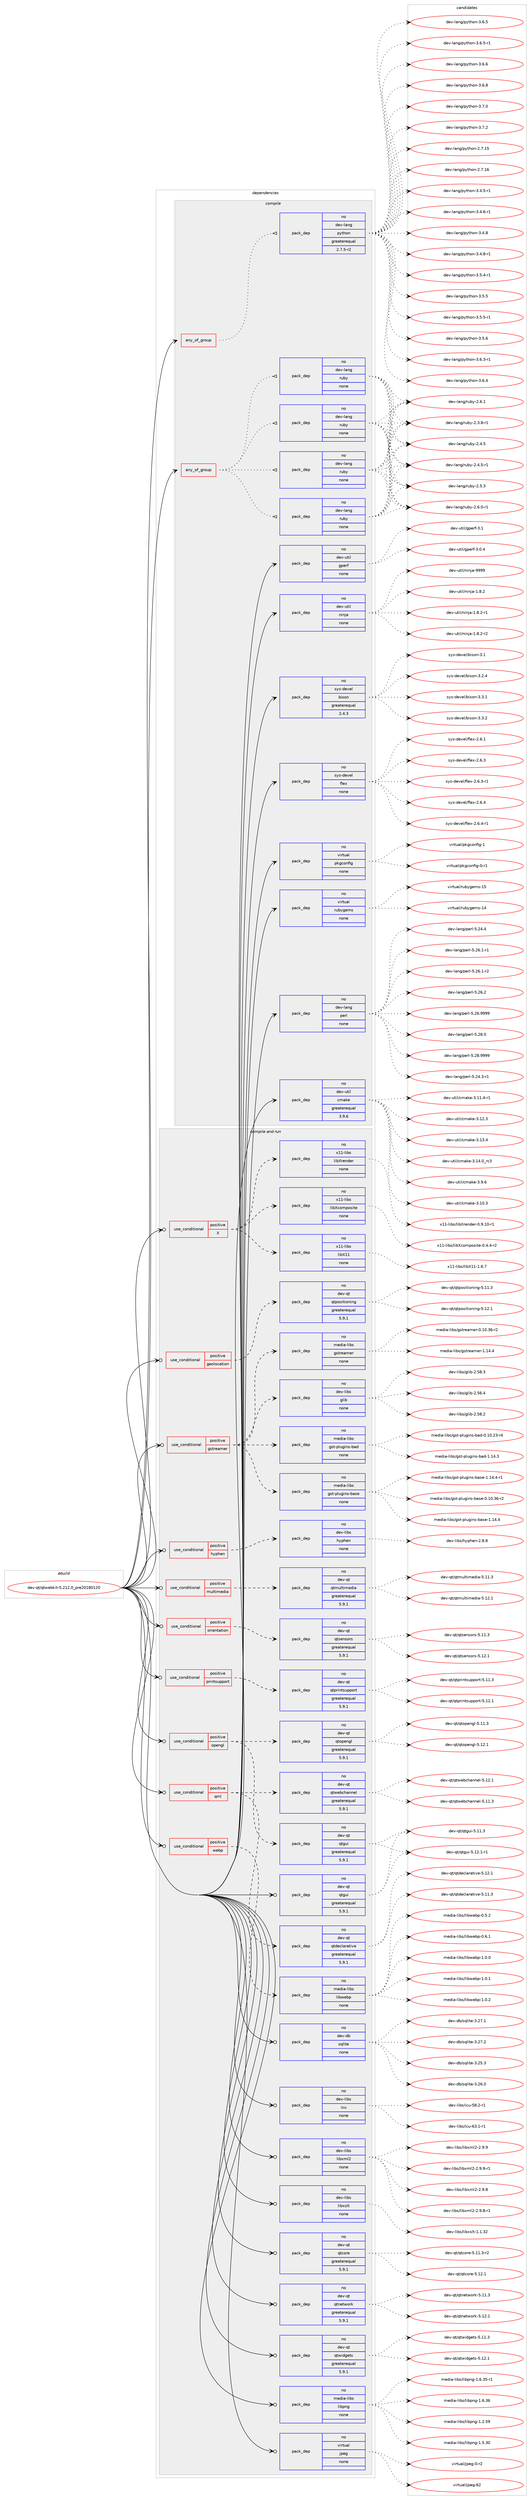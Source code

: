 digraph prolog {

# *************
# Graph options
# *************

newrank=true;
concentrate=true;
compound=true;
graph [rankdir=LR,fontname=Helvetica,fontsize=10,ranksep=1.5];#, ranksep=2.5, nodesep=0.2];
edge  [arrowhead=vee];
node  [fontname=Helvetica,fontsize=10];

# **********
# The ebuild
# **********

subgraph cluster_leftcol {
color=gray;
rank=same;
label=<<i>ebuild</i>>;
id [label="dev-qt/qtwebkit-5.212.0_pre20180120", color=red, width=4, href="../dev-qt/qtwebkit-5.212.0_pre20180120.svg"];
}

# ****************
# The dependencies
# ****************

subgraph cluster_midcol {
color=gray;
label=<<i>dependencies</i>>;
subgraph cluster_compile {
fillcolor="#eeeeee";
style=filled;
label=<<i>compile</i>>;
subgraph any22790 {
dependency1451052 [label=<<TABLE BORDER="0" CELLBORDER="1" CELLSPACING="0" CELLPADDING="4"><TR><TD CELLPADDING="10">any_of_group</TD></TR></TABLE>>, shape=none, color=red];subgraph pack1039943 {
dependency1451053 [label=<<TABLE BORDER="0" CELLBORDER="1" CELLSPACING="0" CELLPADDING="4" WIDTH="220"><TR><TD ROWSPAN="6" CELLPADDING="30">pack_dep</TD></TR><TR><TD WIDTH="110">no</TD></TR><TR><TD>dev-lang</TD></TR><TR><TD>python</TD></TR><TR><TD>greaterequal</TD></TR><TR><TD>2.7.5-r2</TD></TR></TABLE>>, shape=none, color=blue];
}
dependency1451052:e -> dependency1451053:w [weight=20,style="dotted",arrowhead="oinv"];
}
id:e -> dependency1451052:w [weight=20,style="solid",arrowhead="vee"];
subgraph any22791 {
dependency1451054 [label=<<TABLE BORDER="0" CELLBORDER="1" CELLSPACING="0" CELLPADDING="4"><TR><TD CELLPADDING="10">any_of_group</TD></TR></TABLE>>, shape=none, color=red];subgraph pack1039944 {
dependency1451055 [label=<<TABLE BORDER="0" CELLBORDER="1" CELLSPACING="0" CELLPADDING="4" WIDTH="220"><TR><TD ROWSPAN="6" CELLPADDING="30">pack_dep</TD></TR><TR><TD WIDTH="110">no</TD></TR><TR><TD>dev-lang</TD></TR><TR><TD>ruby</TD></TR><TR><TD>none</TD></TR><TR><TD></TD></TR></TABLE>>, shape=none, color=blue];
}
dependency1451054:e -> dependency1451055:w [weight=20,style="dotted",arrowhead="oinv"];
subgraph pack1039945 {
dependency1451056 [label=<<TABLE BORDER="0" CELLBORDER="1" CELLSPACING="0" CELLPADDING="4" WIDTH="220"><TR><TD ROWSPAN="6" CELLPADDING="30">pack_dep</TD></TR><TR><TD WIDTH="110">no</TD></TR><TR><TD>dev-lang</TD></TR><TR><TD>ruby</TD></TR><TR><TD>none</TD></TR><TR><TD></TD></TR></TABLE>>, shape=none, color=blue];
}
dependency1451054:e -> dependency1451056:w [weight=20,style="dotted",arrowhead="oinv"];
subgraph pack1039946 {
dependency1451057 [label=<<TABLE BORDER="0" CELLBORDER="1" CELLSPACING="0" CELLPADDING="4" WIDTH="220"><TR><TD ROWSPAN="6" CELLPADDING="30">pack_dep</TD></TR><TR><TD WIDTH="110">no</TD></TR><TR><TD>dev-lang</TD></TR><TR><TD>ruby</TD></TR><TR><TD>none</TD></TR><TR><TD></TD></TR></TABLE>>, shape=none, color=blue];
}
dependency1451054:e -> dependency1451057:w [weight=20,style="dotted",arrowhead="oinv"];
subgraph pack1039947 {
dependency1451058 [label=<<TABLE BORDER="0" CELLBORDER="1" CELLSPACING="0" CELLPADDING="4" WIDTH="220"><TR><TD ROWSPAN="6" CELLPADDING="30">pack_dep</TD></TR><TR><TD WIDTH="110">no</TD></TR><TR><TD>dev-lang</TD></TR><TR><TD>ruby</TD></TR><TR><TD>none</TD></TR><TR><TD></TD></TR></TABLE>>, shape=none, color=blue];
}
dependency1451054:e -> dependency1451058:w [weight=20,style="dotted",arrowhead="oinv"];
}
id:e -> dependency1451054:w [weight=20,style="solid",arrowhead="vee"];
subgraph pack1039948 {
dependency1451059 [label=<<TABLE BORDER="0" CELLBORDER="1" CELLSPACING="0" CELLPADDING="4" WIDTH="220"><TR><TD ROWSPAN="6" CELLPADDING="30">pack_dep</TD></TR><TR><TD WIDTH="110">no</TD></TR><TR><TD>dev-lang</TD></TR><TR><TD>perl</TD></TR><TR><TD>none</TD></TR><TR><TD></TD></TR></TABLE>>, shape=none, color=blue];
}
id:e -> dependency1451059:w [weight=20,style="solid",arrowhead="vee"];
subgraph pack1039949 {
dependency1451060 [label=<<TABLE BORDER="0" CELLBORDER="1" CELLSPACING="0" CELLPADDING="4" WIDTH="220"><TR><TD ROWSPAN="6" CELLPADDING="30">pack_dep</TD></TR><TR><TD WIDTH="110">no</TD></TR><TR><TD>dev-util</TD></TR><TR><TD>cmake</TD></TR><TR><TD>greaterequal</TD></TR><TR><TD>3.9.6</TD></TR></TABLE>>, shape=none, color=blue];
}
id:e -> dependency1451060:w [weight=20,style="solid",arrowhead="vee"];
subgraph pack1039950 {
dependency1451061 [label=<<TABLE BORDER="0" CELLBORDER="1" CELLSPACING="0" CELLPADDING="4" WIDTH="220"><TR><TD ROWSPAN="6" CELLPADDING="30">pack_dep</TD></TR><TR><TD WIDTH="110">no</TD></TR><TR><TD>dev-util</TD></TR><TR><TD>gperf</TD></TR><TR><TD>none</TD></TR><TR><TD></TD></TR></TABLE>>, shape=none, color=blue];
}
id:e -> dependency1451061:w [weight=20,style="solid",arrowhead="vee"];
subgraph pack1039951 {
dependency1451062 [label=<<TABLE BORDER="0" CELLBORDER="1" CELLSPACING="0" CELLPADDING="4" WIDTH="220"><TR><TD ROWSPAN="6" CELLPADDING="30">pack_dep</TD></TR><TR><TD WIDTH="110">no</TD></TR><TR><TD>dev-util</TD></TR><TR><TD>ninja</TD></TR><TR><TD>none</TD></TR><TR><TD></TD></TR></TABLE>>, shape=none, color=blue];
}
id:e -> dependency1451062:w [weight=20,style="solid",arrowhead="vee"];
subgraph pack1039952 {
dependency1451063 [label=<<TABLE BORDER="0" CELLBORDER="1" CELLSPACING="0" CELLPADDING="4" WIDTH="220"><TR><TD ROWSPAN="6" CELLPADDING="30">pack_dep</TD></TR><TR><TD WIDTH="110">no</TD></TR><TR><TD>sys-devel</TD></TR><TR><TD>bison</TD></TR><TR><TD>greaterequal</TD></TR><TR><TD>2.4.3</TD></TR></TABLE>>, shape=none, color=blue];
}
id:e -> dependency1451063:w [weight=20,style="solid",arrowhead="vee"];
subgraph pack1039953 {
dependency1451064 [label=<<TABLE BORDER="0" CELLBORDER="1" CELLSPACING="0" CELLPADDING="4" WIDTH="220"><TR><TD ROWSPAN="6" CELLPADDING="30">pack_dep</TD></TR><TR><TD WIDTH="110">no</TD></TR><TR><TD>sys-devel</TD></TR><TR><TD>flex</TD></TR><TR><TD>none</TD></TR><TR><TD></TD></TR></TABLE>>, shape=none, color=blue];
}
id:e -> dependency1451064:w [weight=20,style="solid",arrowhead="vee"];
subgraph pack1039954 {
dependency1451065 [label=<<TABLE BORDER="0" CELLBORDER="1" CELLSPACING="0" CELLPADDING="4" WIDTH="220"><TR><TD ROWSPAN="6" CELLPADDING="30">pack_dep</TD></TR><TR><TD WIDTH="110">no</TD></TR><TR><TD>virtual</TD></TR><TR><TD>pkgconfig</TD></TR><TR><TD>none</TD></TR><TR><TD></TD></TR></TABLE>>, shape=none, color=blue];
}
id:e -> dependency1451065:w [weight=20,style="solid",arrowhead="vee"];
subgraph pack1039955 {
dependency1451066 [label=<<TABLE BORDER="0" CELLBORDER="1" CELLSPACING="0" CELLPADDING="4" WIDTH="220"><TR><TD ROWSPAN="6" CELLPADDING="30">pack_dep</TD></TR><TR><TD WIDTH="110">no</TD></TR><TR><TD>virtual</TD></TR><TR><TD>rubygems</TD></TR><TR><TD>none</TD></TR><TR><TD></TD></TR></TABLE>>, shape=none, color=blue];
}
id:e -> dependency1451066:w [weight=20,style="solid",arrowhead="vee"];
}
subgraph cluster_compileandrun {
fillcolor="#eeeeee";
style=filled;
label=<<i>compile and run</i>>;
subgraph cond387731 {
dependency1451067 [label=<<TABLE BORDER="0" CELLBORDER="1" CELLSPACING="0" CELLPADDING="4"><TR><TD ROWSPAN="3" CELLPADDING="10">use_conditional</TD></TR><TR><TD>positive</TD></TR><TR><TD>X</TD></TR></TABLE>>, shape=none, color=red];
subgraph pack1039956 {
dependency1451068 [label=<<TABLE BORDER="0" CELLBORDER="1" CELLSPACING="0" CELLPADDING="4" WIDTH="220"><TR><TD ROWSPAN="6" CELLPADDING="30">pack_dep</TD></TR><TR><TD WIDTH="110">no</TD></TR><TR><TD>x11-libs</TD></TR><TR><TD>libX11</TD></TR><TR><TD>none</TD></TR><TR><TD></TD></TR></TABLE>>, shape=none, color=blue];
}
dependency1451067:e -> dependency1451068:w [weight=20,style="dashed",arrowhead="vee"];
subgraph pack1039957 {
dependency1451069 [label=<<TABLE BORDER="0" CELLBORDER="1" CELLSPACING="0" CELLPADDING="4" WIDTH="220"><TR><TD ROWSPAN="6" CELLPADDING="30">pack_dep</TD></TR><TR><TD WIDTH="110">no</TD></TR><TR><TD>x11-libs</TD></TR><TR><TD>libXcomposite</TD></TR><TR><TD>none</TD></TR><TR><TD></TD></TR></TABLE>>, shape=none, color=blue];
}
dependency1451067:e -> dependency1451069:w [weight=20,style="dashed",arrowhead="vee"];
subgraph pack1039958 {
dependency1451070 [label=<<TABLE BORDER="0" CELLBORDER="1" CELLSPACING="0" CELLPADDING="4" WIDTH="220"><TR><TD ROWSPAN="6" CELLPADDING="30">pack_dep</TD></TR><TR><TD WIDTH="110">no</TD></TR><TR><TD>x11-libs</TD></TR><TR><TD>libXrender</TD></TR><TR><TD>none</TD></TR><TR><TD></TD></TR></TABLE>>, shape=none, color=blue];
}
dependency1451067:e -> dependency1451070:w [weight=20,style="dashed",arrowhead="vee"];
}
id:e -> dependency1451067:w [weight=20,style="solid",arrowhead="odotvee"];
subgraph cond387732 {
dependency1451071 [label=<<TABLE BORDER="0" CELLBORDER="1" CELLSPACING="0" CELLPADDING="4"><TR><TD ROWSPAN="3" CELLPADDING="10">use_conditional</TD></TR><TR><TD>positive</TD></TR><TR><TD>geolocation</TD></TR></TABLE>>, shape=none, color=red];
subgraph pack1039959 {
dependency1451072 [label=<<TABLE BORDER="0" CELLBORDER="1" CELLSPACING="0" CELLPADDING="4" WIDTH="220"><TR><TD ROWSPAN="6" CELLPADDING="30">pack_dep</TD></TR><TR><TD WIDTH="110">no</TD></TR><TR><TD>dev-qt</TD></TR><TR><TD>qtpositioning</TD></TR><TR><TD>greaterequal</TD></TR><TR><TD>5.9.1</TD></TR></TABLE>>, shape=none, color=blue];
}
dependency1451071:e -> dependency1451072:w [weight=20,style="dashed",arrowhead="vee"];
}
id:e -> dependency1451071:w [weight=20,style="solid",arrowhead="odotvee"];
subgraph cond387733 {
dependency1451073 [label=<<TABLE BORDER="0" CELLBORDER="1" CELLSPACING="0" CELLPADDING="4"><TR><TD ROWSPAN="3" CELLPADDING="10">use_conditional</TD></TR><TR><TD>positive</TD></TR><TR><TD>gstreamer</TD></TR></TABLE>>, shape=none, color=red];
subgraph pack1039960 {
dependency1451074 [label=<<TABLE BORDER="0" CELLBORDER="1" CELLSPACING="0" CELLPADDING="4" WIDTH="220"><TR><TD ROWSPAN="6" CELLPADDING="30">pack_dep</TD></TR><TR><TD WIDTH="110">no</TD></TR><TR><TD>dev-libs</TD></TR><TR><TD>glib</TD></TR><TR><TD>none</TD></TR><TR><TD></TD></TR></TABLE>>, shape=none, color=blue];
}
dependency1451073:e -> dependency1451074:w [weight=20,style="dashed",arrowhead="vee"];
subgraph pack1039961 {
dependency1451075 [label=<<TABLE BORDER="0" CELLBORDER="1" CELLSPACING="0" CELLPADDING="4" WIDTH="220"><TR><TD ROWSPAN="6" CELLPADDING="30">pack_dep</TD></TR><TR><TD WIDTH="110">no</TD></TR><TR><TD>media-libs</TD></TR><TR><TD>gstreamer</TD></TR><TR><TD>none</TD></TR><TR><TD></TD></TR></TABLE>>, shape=none, color=blue];
}
dependency1451073:e -> dependency1451075:w [weight=20,style="dashed",arrowhead="vee"];
subgraph pack1039962 {
dependency1451076 [label=<<TABLE BORDER="0" CELLBORDER="1" CELLSPACING="0" CELLPADDING="4" WIDTH="220"><TR><TD ROWSPAN="6" CELLPADDING="30">pack_dep</TD></TR><TR><TD WIDTH="110">no</TD></TR><TR><TD>media-libs</TD></TR><TR><TD>gst-plugins-base</TD></TR><TR><TD>none</TD></TR><TR><TD></TD></TR></TABLE>>, shape=none, color=blue];
}
dependency1451073:e -> dependency1451076:w [weight=20,style="dashed",arrowhead="vee"];
subgraph pack1039963 {
dependency1451077 [label=<<TABLE BORDER="0" CELLBORDER="1" CELLSPACING="0" CELLPADDING="4" WIDTH="220"><TR><TD ROWSPAN="6" CELLPADDING="30">pack_dep</TD></TR><TR><TD WIDTH="110">no</TD></TR><TR><TD>media-libs</TD></TR><TR><TD>gst-plugins-bad</TD></TR><TR><TD>none</TD></TR><TR><TD></TD></TR></TABLE>>, shape=none, color=blue];
}
dependency1451073:e -> dependency1451077:w [weight=20,style="dashed",arrowhead="vee"];
}
id:e -> dependency1451073:w [weight=20,style="solid",arrowhead="odotvee"];
subgraph cond387734 {
dependency1451078 [label=<<TABLE BORDER="0" CELLBORDER="1" CELLSPACING="0" CELLPADDING="4"><TR><TD ROWSPAN="3" CELLPADDING="10">use_conditional</TD></TR><TR><TD>positive</TD></TR><TR><TD>hyphen</TD></TR></TABLE>>, shape=none, color=red];
subgraph pack1039964 {
dependency1451079 [label=<<TABLE BORDER="0" CELLBORDER="1" CELLSPACING="0" CELLPADDING="4" WIDTH="220"><TR><TD ROWSPAN="6" CELLPADDING="30">pack_dep</TD></TR><TR><TD WIDTH="110">no</TD></TR><TR><TD>dev-libs</TD></TR><TR><TD>hyphen</TD></TR><TR><TD>none</TD></TR><TR><TD></TD></TR></TABLE>>, shape=none, color=blue];
}
dependency1451078:e -> dependency1451079:w [weight=20,style="dashed",arrowhead="vee"];
}
id:e -> dependency1451078:w [weight=20,style="solid",arrowhead="odotvee"];
subgraph cond387735 {
dependency1451080 [label=<<TABLE BORDER="0" CELLBORDER="1" CELLSPACING="0" CELLPADDING="4"><TR><TD ROWSPAN="3" CELLPADDING="10">use_conditional</TD></TR><TR><TD>positive</TD></TR><TR><TD>multimedia</TD></TR></TABLE>>, shape=none, color=red];
subgraph pack1039965 {
dependency1451081 [label=<<TABLE BORDER="0" CELLBORDER="1" CELLSPACING="0" CELLPADDING="4" WIDTH="220"><TR><TD ROWSPAN="6" CELLPADDING="30">pack_dep</TD></TR><TR><TD WIDTH="110">no</TD></TR><TR><TD>dev-qt</TD></TR><TR><TD>qtmultimedia</TD></TR><TR><TD>greaterequal</TD></TR><TR><TD>5.9.1</TD></TR></TABLE>>, shape=none, color=blue];
}
dependency1451080:e -> dependency1451081:w [weight=20,style="dashed",arrowhead="vee"];
}
id:e -> dependency1451080:w [weight=20,style="solid",arrowhead="odotvee"];
subgraph cond387736 {
dependency1451082 [label=<<TABLE BORDER="0" CELLBORDER="1" CELLSPACING="0" CELLPADDING="4"><TR><TD ROWSPAN="3" CELLPADDING="10">use_conditional</TD></TR><TR><TD>positive</TD></TR><TR><TD>opengl</TD></TR></TABLE>>, shape=none, color=red];
subgraph pack1039966 {
dependency1451083 [label=<<TABLE BORDER="0" CELLBORDER="1" CELLSPACING="0" CELLPADDING="4" WIDTH="220"><TR><TD ROWSPAN="6" CELLPADDING="30">pack_dep</TD></TR><TR><TD WIDTH="110">no</TD></TR><TR><TD>dev-qt</TD></TR><TR><TD>qtgui</TD></TR><TR><TD>greaterequal</TD></TR><TR><TD>5.9.1</TD></TR></TABLE>>, shape=none, color=blue];
}
dependency1451082:e -> dependency1451083:w [weight=20,style="dashed",arrowhead="vee"];
subgraph pack1039967 {
dependency1451084 [label=<<TABLE BORDER="0" CELLBORDER="1" CELLSPACING="0" CELLPADDING="4" WIDTH="220"><TR><TD ROWSPAN="6" CELLPADDING="30">pack_dep</TD></TR><TR><TD WIDTH="110">no</TD></TR><TR><TD>dev-qt</TD></TR><TR><TD>qtopengl</TD></TR><TR><TD>greaterequal</TD></TR><TR><TD>5.9.1</TD></TR></TABLE>>, shape=none, color=blue];
}
dependency1451082:e -> dependency1451084:w [weight=20,style="dashed",arrowhead="vee"];
}
id:e -> dependency1451082:w [weight=20,style="solid",arrowhead="odotvee"];
subgraph cond387737 {
dependency1451085 [label=<<TABLE BORDER="0" CELLBORDER="1" CELLSPACING="0" CELLPADDING="4"><TR><TD ROWSPAN="3" CELLPADDING="10">use_conditional</TD></TR><TR><TD>positive</TD></TR><TR><TD>orientation</TD></TR></TABLE>>, shape=none, color=red];
subgraph pack1039968 {
dependency1451086 [label=<<TABLE BORDER="0" CELLBORDER="1" CELLSPACING="0" CELLPADDING="4" WIDTH="220"><TR><TD ROWSPAN="6" CELLPADDING="30">pack_dep</TD></TR><TR><TD WIDTH="110">no</TD></TR><TR><TD>dev-qt</TD></TR><TR><TD>qtsensors</TD></TR><TR><TD>greaterequal</TD></TR><TR><TD>5.9.1</TD></TR></TABLE>>, shape=none, color=blue];
}
dependency1451085:e -> dependency1451086:w [weight=20,style="dashed",arrowhead="vee"];
}
id:e -> dependency1451085:w [weight=20,style="solid",arrowhead="odotvee"];
subgraph cond387738 {
dependency1451087 [label=<<TABLE BORDER="0" CELLBORDER="1" CELLSPACING="0" CELLPADDING="4"><TR><TD ROWSPAN="3" CELLPADDING="10">use_conditional</TD></TR><TR><TD>positive</TD></TR><TR><TD>printsupport</TD></TR></TABLE>>, shape=none, color=red];
subgraph pack1039969 {
dependency1451088 [label=<<TABLE BORDER="0" CELLBORDER="1" CELLSPACING="0" CELLPADDING="4" WIDTH="220"><TR><TD ROWSPAN="6" CELLPADDING="30">pack_dep</TD></TR><TR><TD WIDTH="110">no</TD></TR><TR><TD>dev-qt</TD></TR><TR><TD>qtprintsupport</TD></TR><TR><TD>greaterequal</TD></TR><TR><TD>5.9.1</TD></TR></TABLE>>, shape=none, color=blue];
}
dependency1451087:e -> dependency1451088:w [weight=20,style="dashed",arrowhead="vee"];
}
id:e -> dependency1451087:w [weight=20,style="solid",arrowhead="odotvee"];
subgraph cond387739 {
dependency1451089 [label=<<TABLE BORDER="0" CELLBORDER="1" CELLSPACING="0" CELLPADDING="4"><TR><TD ROWSPAN="3" CELLPADDING="10">use_conditional</TD></TR><TR><TD>positive</TD></TR><TR><TD>qml</TD></TR></TABLE>>, shape=none, color=red];
subgraph pack1039970 {
dependency1451090 [label=<<TABLE BORDER="0" CELLBORDER="1" CELLSPACING="0" CELLPADDING="4" WIDTH="220"><TR><TD ROWSPAN="6" CELLPADDING="30">pack_dep</TD></TR><TR><TD WIDTH="110">no</TD></TR><TR><TD>dev-qt</TD></TR><TR><TD>qtdeclarative</TD></TR><TR><TD>greaterequal</TD></TR><TR><TD>5.9.1</TD></TR></TABLE>>, shape=none, color=blue];
}
dependency1451089:e -> dependency1451090:w [weight=20,style="dashed",arrowhead="vee"];
subgraph pack1039971 {
dependency1451091 [label=<<TABLE BORDER="0" CELLBORDER="1" CELLSPACING="0" CELLPADDING="4" WIDTH="220"><TR><TD ROWSPAN="6" CELLPADDING="30">pack_dep</TD></TR><TR><TD WIDTH="110">no</TD></TR><TR><TD>dev-qt</TD></TR><TR><TD>qtwebchannel</TD></TR><TR><TD>greaterequal</TD></TR><TR><TD>5.9.1</TD></TR></TABLE>>, shape=none, color=blue];
}
dependency1451089:e -> dependency1451091:w [weight=20,style="dashed",arrowhead="vee"];
}
id:e -> dependency1451089:w [weight=20,style="solid",arrowhead="odotvee"];
subgraph cond387740 {
dependency1451092 [label=<<TABLE BORDER="0" CELLBORDER="1" CELLSPACING="0" CELLPADDING="4"><TR><TD ROWSPAN="3" CELLPADDING="10">use_conditional</TD></TR><TR><TD>positive</TD></TR><TR><TD>webp</TD></TR></TABLE>>, shape=none, color=red];
subgraph pack1039972 {
dependency1451093 [label=<<TABLE BORDER="0" CELLBORDER="1" CELLSPACING="0" CELLPADDING="4" WIDTH="220"><TR><TD ROWSPAN="6" CELLPADDING="30">pack_dep</TD></TR><TR><TD WIDTH="110">no</TD></TR><TR><TD>media-libs</TD></TR><TR><TD>libwebp</TD></TR><TR><TD>none</TD></TR><TR><TD></TD></TR></TABLE>>, shape=none, color=blue];
}
dependency1451092:e -> dependency1451093:w [weight=20,style="dashed",arrowhead="vee"];
}
id:e -> dependency1451092:w [weight=20,style="solid",arrowhead="odotvee"];
subgraph pack1039973 {
dependency1451094 [label=<<TABLE BORDER="0" CELLBORDER="1" CELLSPACING="0" CELLPADDING="4" WIDTH="220"><TR><TD ROWSPAN="6" CELLPADDING="30">pack_dep</TD></TR><TR><TD WIDTH="110">no</TD></TR><TR><TD>dev-db</TD></TR><TR><TD>sqlite</TD></TR><TR><TD>none</TD></TR><TR><TD></TD></TR></TABLE>>, shape=none, color=blue];
}
id:e -> dependency1451094:w [weight=20,style="solid",arrowhead="odotvee"];
subgraph pack1039974 {
dependency1451095 [label=<<TABLE BORDER="0" CELLBORDER="1" CELLSPACING="0" CELLPADDING="4" WIDTH="220"><TR><TD ROWSPAN="6" CELLPADDING="30">pack_dep</TD></TR><TR><TD WIDTH="110">no</TD></TR><TR><TD>dev-libs</TD></TR><TR><TD>icu</TD></TR><TR><TD>none</TD></TR><TR><TD></TD></TR></TABLE>>, shape=none, color=blue];
}
id:e -> dependency1451095:w [weight=20,style="solid",arrowhead="odotvee"];
subgraph pack1039975 {
dependency1451096 [label=<<TABLE BORDER="0" CELLBORDER="1" CELLSPACING="0" CELLPADDING="4" WIDTH="220"><TR><TD ROWSPAN="6" CELLPADDING="30">pack_dep</TD></TR><TR><TD WIDTH="110">no</TD></TR><TR><TD>dev-libs</TD></TR><TR><TD>libxml2</TD></TR><TR><TD>none</TD></TR><TR><TD></TD></TR></TABLE>>, shape=none, color=blue];
}
id:e -> dependency1451096:w [weight=20,style="solid",arrowhead="odotvee"];
subgraph pack1039976 {
dependency1451097 [label=<<TABLE BORDER="0" CELLBORDER="1" CELLSPACING="0" CELLPADDING="4" WIDTH="220"><TR><TD ROWSPAN="6" CELLPADDING="30">pack_dep</TD></TR><TR><TD WIDTH="110">no</TD></TR><TR><TD>dev-libs</TD></TR><TR><TD>libxslt</TD></TR><TR><TD>none</TD></TR><TR><TD></TD></TR></TABLE>>, shape=none, color=blue];
}
id:e -> dependency1451097:w [weight=20,style="solid",arrowhead="odotvee"];
subgraph pack1039977 {
dependency1451098 [label=<<TABLE BORDER="0" CELLBORDER="1" CELLSPACING="0" CELLPADDING="4" WIDTH="220"><TR><TD ROWSPAN="6" CELLPADDING="30">pack_dep</TD></TR><TR><TD WIDTH="110">no</TD></TR><TR><TD>dev-qt</TD></TR><TR><TD>qtcore</TD></TR><TR><TD>greaterequal</TD></TR><TR><TD>5.9.1</TD></TR></TABLE>>, shape=none, color=blue];
}
id:e -> dependency1451098:w [weight=20,style="solid",arrowhead="odotvee"];
subgraph pack1039978 {
dependency1451099 [label=<<TABLE BORDER="0" CELLBORDER="1" CELLSPACING="0" CELLPADDING="4" WIDTH="220"><TR><TD ROWSPAN="6" CELLPADDING="30">pack_dep</TD></TR><TR><TD WIDTH="110">no</TD></TR><TR><TD>dev-qt</TD></TR><TR><TD>qtgui</TD></TR><TR><TD>greaterequal</TD></TR><TR><TD>5.9.1</TD></TR></TABLE>>, shape=none, color=blue];
}
id:e -> dependency1451099:w [weight=20,style="solid",arrowhead="odotvee"];
subgraph pack1039979 {
dependency1451100 [label=<<TABLE BORDER="0" CELLBORDER="1" CELLSPACING="0" CELLPADDING="4" WIDTH="220"><TR><TD ROWSPAN="6" CELLPADDING="30">pack_dep</TD></TR><TR><TD WIDTH="110">no</TD></TR><TR><TD>dev-qt</TD></TR><TR><TD>qtnetwork</TD></TR><TR><TD>greaterequal</TD></TR><TR><TD>5.9.1</TD></TR></TABLE>>, shape=none, color=blue];
}
id:e -> dependency1451100:w [weight=20,style="solid",arrowhead="odotvee"];
subgraph pack1039980 {
dependency1451101 [label=<<TABLE BORDER="0" CELLBORDER="1" CELLSPACING="0" CELLPADDING="4" WIDTH="220"><TR><TD ROWSPAN="6" CELLPADDING="30">pack_dep</TD></TR><TR><TD WIDTH="110">no</TD></TR><TR><TD>dev-qt</TD></TR><TR><TD>qtwidgets</TD></TR><TR><TD>greaterequal</TD></TR><TR><TD>5.9.1</TD></TR></TABLE>>, shape=none, color=blue];
}
id:e -> dependency1451101:w [weight=20,style="solid",arrowhead="odotvee"];
subgraph pack1039981 {
dependency1451102 [label=<<TABLE BORDER="0" CELLBORDER="1" CELLSPACING="0" CELLPADDING="4" WIDTH="220"><TR><TD ROWSPAN="6" CELLPADDING="30">pack_dep</TD></TR><TR><TD WIDTH="110">no</TD></TR><TR><TD>media-libs</TD></TR><TR><TD>libpng</TD></TR><TR><TD>none</TD></TR><TR><TD></TD></TR></TABLE>>, shape=none, color=blue];
}
id:e -> dependency1451102:w [weight=20,style="solid",arrowhead="odotvee"];
subgraph pack1039982 {
dependency1451103 [label=<<TABLE BORDER="0" CELLBORDER="1" CELLSPACING="0" CELLPADDING="4" WIDTH="220"><TR><TD ROWSPAN="6" CELLPADDING="30">pack_dep</TD></TR><TR><TD WIDTH="110">no</TD></TR><TR><TD>virtual</TD></TR><TR><TD>jpeg</TD></TR><TR><TD>none</TD></TR><TR><TD></TD></TR></TABLE>>, shape=none, color=blue];
}
id:e -> dependency1451103:w [weight=20,style="solid",arrowhead="odotvee"];
}
subgraph cluster_run {
fillcolor="#eeeeee";
style=filled;
label=<<i>run</i>>;
}
}

# **************
# The candidates
# **************

subgraph cluster_choices {
rank=same;
color=gray;
label=<<i>candidates</i>>;

subgraph choice1039943 {
color=black;
nodesep=1;
choice10010111845108971101034711212111610411111045504655464953 [label="dev-lang/python-2.7.15", color=red, width=4,href="../dev-lang/python-2.7.15.svg"];
choice10010111845108971101034711212111610411111045504655464954 [label="dev-lang/python-2.7.16", color=red, width=4,href="../dev-lang/python-2.7.16.svg"];
choice1001011184510897110103471121211161041111104551465246534511449 [label="dev-lang/python-3.4.5-r1", color=red, width=4,href="../dev-lang/python-3.4.5-r1.svg"];
choice1001011184510897110103471121211161041111104551465246544511449 [label="dev-lang/python-3.4.6-r1", color=red, width=4,href="../dev-lang/python-3.4.6-r1.svg"];
choice100101118451089711010347112121116104111110455146524656 [label="dev-lang/python-3.4.8", color=red, width=4,href="../dev-lang/python-3.4.8.svg"];
choice1001011184510897110103471121211161041111104551465246564511449 [label="dev-lang/python-3.4.8-r1", color=red, width=4,href="../dev-lang/python-3.4.8-r1.svg"];
choice1001011184510897110103471121211161041111104551465346524511449 [label="dev-lang/python-3.5.4-r1", color=red, width=4,href="../dev-lang/python-3.5.4-r1.svg"];
choice100101118451089711010347112121116104111110455146534653 [label="dev-lang/python-3.5.5", color=red, width=4,href="../dev-lang/python-3.5.5.svg"];
choice1001011184510897110103471121211161041111104551465346534511449 [label="dev-lang/python-3.5.5-r1", color=red, width=4,href="../dev-lang/python-3.5.5-r1.svg"];
choice100101118451089711010347112121116104111110455146534654 [label="dev-lang/python-3.5.6", color=red, width=4,href="../dev-lang/python-3.5.6.svg"];
choice1001011184510897110103471121211161041111104551465446514511449 [label="dev-lang/python-3.6.3-r1", color=red, width=4,href="../dev-lang/python-3.6.3-r1.svg"];
choice100101118451089711010347112121116104111110455146544652 [label="dev-lang/python-3.6.4", color=red, width=4,href="../dev-lang/python-3.6.4.svg"];
choice100101118451089711010347112121116104111110455146544653 [label="dev-lang/python-3.6.5", color=red, width=4,href="../dev-lang/python-3.6.5.svg"];
choice1001011184510897110103471121211161041111104551465446534511449 [label="dev-lang/python-3.6.5-r1", color=red, width=4,href="../dev-lang/python-3.6.5-r1.svg"];
choice100101118451089711010347112121116104111110455146544654 [label="dev-lang/python-3.6.6", color=red, width=4,href="../dev-lang/python-3.6.6.svg"];
choice100101118451089711010347112121116104111110455146544656 [label="dev-lang/python-3.6.8", color=red, width=4,href="../dev-lang/python-3.6.8.svg"];
choice100101118451089711010347112121116104111110455146554648 [label="dev-lang/python-3.7.0", color=red, width=4,href="../dev-lang/python-3.7.0.svg"];
choice100101118451089711010347112121116104111110455146554650 [label="dev-lang/python-3.7.2", color=red, width=4,href="../dev-lang/python-3.7.2.svg"];
dependency1451053:e -> choice10010111845108971101034711212111610411111045504655464953:w [style=dotted,weight="100"];
dependency1451053:e -> choice10010111845108971101034711212111610411111045504655464954:w [style=dotted,weight="100"];
dependency1451053:e -> choice1001011184510897110103471121211161041111104551465246534511449:w [style=dotted,weight="100"];
dependency1451053:e -> choice1001011184510897110103471121211161041111104551465246544511449:w [style=dotted,weight="100"];
dependency1451053:e -> choice100101118451089711010347112121116104111110455146524656:w [style=dotted,weight="100"];
dependency1451053:e -> choice1001011184510897110103471121211161041111104551465246564511449:w [style=dotted,weight="100"];
dependency1451053:e -> choice1001011184510897110103471121211161041111104551465346524511449:w [style=dotted,weight="100"];
dependency1451053:e -> choice100101118451089711010347112121116104111110455146534653:w [style=dotted,weight="100"];
dependency1451053:e -> choice1001011184510897110103471121211161041111104551465346534511449:w [style=dotted,weight="100"];
dependency1451053:e -> choice100101118451089711010347112121116104111110455146534654:w [style=dotted,weight="100"];
dependency1451053:e -> choice1001011184510897110103471121211161041111104551465446514511449:w [style=dotted,weight="100"];
dependency1451053:e -> choice100101118451089711010347112121116104111110455146544652:w [style=dotted,weight="100"];
dependency1451053:e -> choice100101118451089711010347112121116104111110455146544653:w [style=dotted,weight="100"];
dependency1451053:e -> choice1001011184510897110103471121211161041111104551465446534511449:w [style=dotted,weight="100"];
dependency1451053:e -> choice100101118451089711010347112121116104111110455146544654:w [style=dotted,weight="100"];
dependency1451053:e -> choice100101118451089711010347112121116104111110455146544656:w [style=dotted,weight="100"];
dependency1451053:e -> choice100101118451089711010347112121116104111110455146554648:w [style=dotted,weight="100"];
dependency1451053:e -> choice100101118451089711010347112121116104111110455146554650:w [style=dotted,weight="100"];
}
subgraph choice1039944 {
color=black;
nodesep=1;
choice100101118451089711010347114117981214550465146564511449 [label="dev-lang/ruby-2.3.8-r1", color=red, width=4,href="../dev-lang/ruby-2.3.8-r1.svg"];
choice10010111845108971101034711411798121455046524653 [label="dev-lang/ruby-2.4.5", color=red, width=4,href="../dev-lang/ruby-2.4.5.svg"];
choice100101118451089711010347114117981214550465246534511449 [label="dev-lang/ruby-2.4.5-r1", color=red, width=4,href="../dev-lang/ruby-2.4.5-r1.svg"];
choice10010111845108971101034711411798121455046534651 [label="dev-lang/ruby-2.5.3", color=red, width=4,href="../dev-lang/ruby-2.5.3.svg"];
choice100101118451089711010347114117981214550465446484511449 [label="dev-lang/ruby-2.6.0-r1", color=red, width=4,href="../dev-lang/ruby-2.6.0-r1.svg"];
choice10010111845108971101034711411798121455046544649 [label="dev-lang/ruby-2.6.1", color=red, width=4,href="../dev-lang/ruby-2.6.1.svg"];
dependency1451055:e -> choice100101118451089711010347114117981214550465146564511449:w [style=dotted,weight="100"];
dependency1451055:e -> choice10010111845108971101034711411798121455046524653:w [style=dotted,weight="100"];
dependency1451055:e -> choice100101118451089711010347114117981214550465246534511449:w [style=dotted,weight="100"];
dependency1451055:e -> choice10010111845108971101034711411798121455046534651:w [style=dotted,weight="100"];
dependency1451055:e -> choice100101118451089711010347114117981214550465446484511449:w [style=dotted,weight="100"];
dependency1451055:e -> choice10010111845108971101034711411798121455046544649:w [style=dotted,weight="100"];
}
subgraph choice1039945 {
color=black;
nodesep=1;
choice100101118451089711010347114117981214550465146564511449 [label="dev-lang/ruby-2.3.8-r1", color=red, width=4,href="../dev-lang/ruby-2.3.8-r1.svg"];
choice10010111845108971101034711411798121455046524653 [label="dev-lang/ruby-2.4.5", color=red, width=4,href="../dev-lang/ruby-2.4.5.svg"];
choice100101118451089711010347114117981214550465246534511449 [label="dev-lang/ruby-2.4.5-r1", color=red, width=4,href="../dev-lang/ruby-2.4.5-r1.svg"];
choice10010111845108971101034711411798121455046534651 [label="dev-lang/ruby-2.5.3", color=red, width=4,href="../dev-lang/ruby-2.5.3.svg"];
choice100101118451089711010347114117981214550465446484511449 [label="dev-lang/ruby-2.6.0-r1", color=red, width=4,href="../dev-lang/ruby-2.6.0-r1.svg"];
choice10010111845108971101034711411798121455046544649 [label="dev-lang/ruby-2.6.1", color=red, width=4,href="../dev-lang/ruby-2.6.1.svg"];
dependency1451056:e -> choice100101118451089711010347114117981214550465146564511449:w [style=dotted,weight="100"];
dependency1451056:e -> choice10010111845108971101034711411798121455046524653:w [style=dotted,weight="100"];
dependency1451056:e -> choice100101118451089711010347114117981214550465246534511449:w [style=dotted,weight="100"];
dependency1451056:e -> choice10010111845108971101034711411798121455046534651:w [style=dotted,weight="100"];
dependency1451056:e -> choice100101118451089711010347114117981214550465446484511449:w [style=dotted,weight="100"];
dependency1451056:e -> choice10010111845108971101034711411798121455046544649:w [style=dotted,weight="100"];
}
subgraph choice1039946 {
color=black;
nodesep=1;
choice100101118451089711010347114117981214550465146564511449 [label="dev-lang/ruby-2.3.8-r1", color=red, width=4,href="../dev-lang/ruby-2.3.8-r1.svg"];
choice10010111845108971101034711411798121455046524653 [label="dev-lang/ruby-2.4.5", color=red, width=4,href="../dev-lang/ruby-2.4.5.svg"];
choice100101118451089711010347114117981214550465246534511449 [label="dev-lang/ruby-2.4.5-r1", color=red, width=4,href="../dev-lang/ruby-2.4.5-r1.svg"];
choice10010111845108971101034711411798121455046534651 [label="dev-lang/ruby-2.5.3", color=red, width=4,href="../dev-lang/ruby-2.5.3.svg"];
choice100101118451089711010347114117981214550465446484511449 [label="dev-lang/ruby-2.6.0-r1", color=red, width=4,href="../dev-lang/ruby-2.6.0-r1.svg"];
choice10010111845108971101034711411798121455046544649 [label="dev-lang/ruby-2.6.1", color=red, width=4,href="../dev-lang/ruby-2.6.1.svg"];
dependency1451057:e -> choice100101118451089711010347114117981214550465146564511449:w [style=dotted,weight="100"];
dependency1451057:e -> choice10010111845108971101034711411798121455046524653:w [style=dotted,weight="100"];
dependency1451057:e -> choice100101118451089711010347114117981214550465246534511449:w [style=dotted,weight="100"];
dependency1451057:e -> choice10010111845108971101034711411798121455046534651:w [style=dotted,weight="100"];
dependency1451057:e -> choice100101118451089711010347114117981214550465446484511449:w [style=dotted,weight="100"];
dependency1451057:e -> choice10010111845108971101034711411798121455046544649:w [style=dotted,weight="100"];
}
subgraph choice1039947 {
color=black;
nodesep=1;
choice100101118451089711010347114117981214550465146564511449 [label="dev-lang/ruby-2.3.8-r1", color=red, width=4,href="../dev-lang/ruby-2.3.8-r1.svg"];
choice10010111845108971101034711411798121455046524653 [label="dev-lang/ruby-2.4.5", color=red, width=4,href="../dev-lang/ruby-2.4.5.svg"];
choice100101118451089711010347114117981214550465246534511449 [label="dev-lang/ruby-2.4.5-r1", color=red, width=4,href="../dev-lang/ruby-2.4.5-r1.svg"];
choice10010111845108971101034711411798121455046534651 [label="dev-lang/ruby-2.5.3", color=red, width=4,href="../dev-lang/ruby-2.5.3.svg"];
choice100101118451089711010347114117981214550465446484511449 [label="dev-lang/ruby-2.6.0-r1", color=red, width=4,href="../dev-lang/ruby-2.6.0-r1.svg"];
choice10010111845108971101034711411798121455046544649 [label="dev-lang/ruby-2.6.1", color=red, width=4,href="../dev-lang/ruby-2.6.1.svg"];
dependency1451058:e -> choice100101118451089711010347114117981214550465146564511449:w [style=dotted,weight="100"];
dependency1451058:e -> choice10010111845108971101034711411798121455046524653:w [style=dotted,weight="100"];
dependency1451058:e -> choice100101118451089711010347114117981214550465246534511449:w [style=dotted,weight="100"];
dependency1451058:e -> choice10010111845108971101034711411798121455046534651:w [style=dotted,weight="100"];
dependency1451058:e -> choice100101118451089711010347114117981214550465446484511449:w [style=dotted,weight="100"];
dependency1451058:e -> choice10010111845108971101034711411798121455046544649:w [style=dotted,weight="100"];
}
subgraph choice1039948 {
color=black;
nodesep=1;
choice100101118451089711010347112101114108455346505246514511449 [label="dev-lang/perl-5.24.3-r1", color=red, width=4,href="../dev-lang/perl-5.24.3-r1.svg"];
choice10010111845108971101034711210111410845534650524652 [label="dev-lang/perl-5.24.4", color=red, width=4,href="../dev-lang/perl-5.24.4.svg"];
choice100101118451089711010347112101114108455346505446494511449 [label="dev-lang/perl-5.26.1-r1", color=red, width=4,href="../dev-lang/perl-5.26.1-r1.svg"];
choice100101118451089711010347112101114108455346505446494511450 [label="dev-lang/perl-5.26.1-r2", color=red, width=4,href="../dev-lang/perl-5.26.1-r2.svg"];
choice10010111845108971101034711210111410845534650544650 [label="dev-lang/perl-5.26.2", color=red, width=4,href="../dev-lang/perl-5.26.2.svg"];
choice10010111845108971101034711210111410845534650544657575757 [label="dev-lang/perl-5.26.9999", color=red, width=4,href="../dev-lang/perl-5.26.9999.svg"];
choice10010111845108971101034711210111410845534650564648 [label="dev-lang/perl-5.28.0", color=red, width=4,href="../dev-lang/perl-5.28.0.svg"];
choice10010111845108971101034711210111410845534650564657575757 [label="dev-lang/perl-5.28.9999", color=red, width=4,href="../dev-lang/perl-5.28.9999.svg"];
dependency1451059:e -> choice100101118451089711010347112101114108455346505246514511449:w [style=dotted,weight="100"];
dependency1451059:e -> choice10010111845108971101034711210111410845534650524652:w [style=dotted,weight="100"];
dependency1451059:e -> choice100101118451089711010347112101114108455346505446494511449:w [style=dotted,weight="100"];
dependency1451059:e -> choice100101118451089711010347112101114108455346505446494511450:w [style=dotted,weight="100"];
dependency1451059:e -> choice10010111845108971101034711210111410845534650544650:w [style=dotted,weight="100"];
dependency1451059:e -> choice10010111845108971101034711210111410845534650544657575757:w [style=dotted,weight="100"];
dependency1451059:e -> choice10010111845108971101034711210111410845534650564648:w [style=dotted,weight="100"];
dependency1451059:e -> choice10010111845108971101034711210111410845534650564657575757:w [style=dotted,weight="100"];
}
subgraph choice1039949 {
color=black;
nodesep=1;
choice1001011184511711610510847991099710710145514649484651 [label="dev-util/cmake-3.10.3", color=red, width=4,href="../dev-util/cmake-3.10.3.svg"];
choice10010111845117116105108479910997107101455146494946524511449 [label="dev-util/cmake-3.11.4-r1", color=red, width=4,href="../dev-util/cmake-3.11.4-r1.svg"];
choice1001011184511711610510847991099710710145514649504651 [label="dev-util/cmake-3.12.3", color=red, width=4,href="../dev-util/cmake-3.12.3.svg"];
choice1001011184511711610510847991099710710145514649514652 [label="dev-util/cmake-3.13.4", color=red, width=4,href="../dev-util/cmake-3.13.4.svg"];
choice1001011184511711610510847991099710710145514649524648951149951 [label="dev-util/cmake-3.14.0_rc3", color=red, width=4,href="../dev-util/cmake-3.14.0_rc3.svg"];
choice10010111845117116105108479910997107101455146574654 [label="dev-util/cmake-3.9.6", color=red, width=4,href="../dev-util/cmake-3.9.6.svg"];
dependency1451060:e -> choice1001011184511711610510847991099710710145514649484651:w [style=dotted,weight="100"];
dependency1451060:e -> choice10010111845117116105108479910997107101455146494946524511449:w [style=dotted,weight="100"];
dependency1451060:e -> choice1001011184511711610510847991099710710145514649504651:w [style=dotted,weight="100"];
dependency1451060:e -> choice1001011184511711610510847991099710710145514649514652:w [style=dotted,weight="100"];
dependency1451060:e -> choice1001011184511711610510847991099710710145514649524648951149951:w [style=dotted,weight="100"];
dependency1451060:e -> choice10010111845117116105108479910997107101455146574654:w [style=dotted,weight="100"];
}
subgraph choice1039950 {
color=black;
nodesep=1;
choice1001011184511711610510847103112101114102455146484652 [label="dev-util/gperf-3.0.4", color=red, width=4,href="../dev-util/gperf-3.0.4.svg"];
choice100101118451171161051084710311210111410245514649 [label="dev-util/gperf-3.1", color=red, width=4,href="../dev-util/gperf-3.1.svg"];
dependency1451061:e -> choice1001011184511711610510847103112101114102455146484652:w [style=dotted,weight="100"];
dependency1451061:e -> choice100101118451171161051084710311210111410245514649:w [style=dotted,weight="100"];
}
subgraph choice1039951 {
color=black;
nodesep=1;
choice100101118451171161051084711010511010697454946564650 [label="dev-util/ninja-1.8.2", color=red, width=4,href="../dev-util/ninja-1.8.2.svg"];
choice1001011184511711610510847110105110106974549465646504511449 [label="dev-util/ninja-1.8.2-r1", color=red, width=4,href="../dev-util/ninja-1.8.2-r1.svg"];
choice1001011184511711610510847110105110106974549465646504511450 [label="dev-util/ninja-1.8.2-r2", color=red, width=4,href="../dev-util/ninja-1.8.2-r2.svg"];
choice1001011184511711610510847110105110106974557575757 [label="dev-util/ninja-9999", color=red, width=4,href="../dev-util/ninja-9999.svg"];
dependency1451062:e -> choice100101118451171161051084711010511010697454946564650:w [style=dotted,weight="100"];
dependency1451062:e -> choice1001011184511711610510847110105110106974549465646504511449:w [style=dotted,weight="100"];
dependency1451062:e -> choice1001011184511711610510847110105110106974549465646504511450:w [style=dotted,weight="100"];
dependency1451062:e -> choice1001011184511711610510847110105110106974557575757:w [style=dotted,weight="100"];
}
subgraph choice1039952 {
color=black;
nodesep=1;
choice11512111545100101118101108479810511511111045514649 [label="sys-devel/bison-3.1", color=red, width=4,href="../sys-devel/bison-3.1.svg"];
choice115121115451001011181011084798105115111110455146504652 [label="sys-devel/bison-3.2.4", color=red, width=4,href="../sys-devel/bison-3.2.4.svg"];
choice115121115451001011181011084798105115111110455146514649 [label="sys-devel/bison-3.3.1", color=red, width=4,href="../sys-devel/bison-3.3.1.svg"];
choice115121115451001011181011084798105115111110455146514650 [label="sys-devel/bison-3.3.2", color=red, width=4,href="../sys-devel/bison-3.3.2.svg"];
dependency1451063:e -> choice11512111545100101118101108479810511511111045514649:w [style=dotted,weight="100"];
dependency1451063:e -> choice115121115451001011181011084798105115111110455146504652:w [style=dotted,weight="100"];
dependency1451063:e -> choice115121115451001011181011084798105115111110455146514649:w [style=dotted,weight="100"];
dependency1451063:e -> choice115121115451001011181011084798105115111110455146514650:w [style=dotted,weight="100"];
}
subgraph choice1039953 {
color=black;
nodesep=1;
choice1151211154510010111810110847102108101120455046544649 [label="sys-devel/flex-2.6.1", color=red, width=4,href="../sys-devel/flex-2.6.1.svg"];
choice1151211154510010111810110847102108101120455046544651 [label="sys-devel/flex-2.6.3", color=red, width=4,href="../sys-devel/flex-2.6.3.svg"];
choice11512111545100101118101108471021081011204550465446514511449 [label="sys-devel/flex-2.6.3-r1", color=red, width=4,href="../sys-devel/flex-2.6.3-r1.svg"];
choice1151211154510010111810110847102108101120455046544652 [label="sys-devel/flex-2.6.4", color=red, width=4,href="../sys-devel/flex-2.6.4.svg"];
choice11512111545100101118101108471021081011204550465446524511449 [label="sys-devel/flex-2.6.4-r1", color=red, width=4,href="../sys-devel/flex-2.6.4-r1.svg"];
dependency1451064:e -> choice1151211154510010111810110847102108101120455046544649:w [style=dotted,weight="100"];
dependency1451064:e -> choice1151211154510010111810110847102108101120455046544651:w [style=dotted,weight="100"];
dependency1451064:e -> choice11512111545100101118101108471021081011204550465446514511449:w [style=dotted,weight="100"];
dependency1451064:e -> choice1151211154510010111810110847102108101120455046544652:w [style=dotted,weight="100"];
dependency1451064:e -> choice11512111545100101118101108471021081011204550465446524511449:w [style=dotted,weight="100"];
}
subgraph choice1039954 {
color=black;
nodesep=1;
choice11810511411611797108471121071039911111010210510345484511449 [label="virtual/pkgconfig-0-r1", color=red, width=4,href="../virtual/pkgconfig-0-r1.svg"];
choice1181051141161179710847112107103991111101021051034549 [label="virtual/pkgconfig-1", color=red, width=4,href="../virtual/pkgconfig-1.svg"];
dependency1451065:e -> choice11810511411611797108471121071039911111010210510345484511449:w [style=dotted,weight="100"];
dependency1451065:e -> choice1181051141161179710847112107103991111101021051034549:w [style=dotted,weight="100"];
}
subgraph choice1039955 {
color=black;
nodesep=1;
choice118105114116117971084711411798121103101109115454952 [label="virtual/rubygems-14", color=red, width=4,href="../virtual/rubygems-14.svg"];
choice118105114116117971084711411798121103101109115454953 [label="virtual/rubygems-15", color=red, width=4,href="../virtual/rubygems-15.svg"];
dependency1451066:e -> choice118105114116117971084711411798121103101109115454952:w [style=dotted,weight="100"];
dependency1451066:e -> choice118105114116117971084711411798121103101109115454953:w [style=dotted,weight="100"];
}
subgraph choice1039956 {
color=black;
nodesep=1;
choice120494945108105981154710810598884949454946544655 [label="x11-libs/libX11-1.6.7", color=red, width=4,href="../x11-libs/libX11-1.6.7.svg"];
dependency1451068:e -> choice120494945108105981154710810598884949454946544655:w [style=dotted,weight="100"];
}
subgraph choice1039957 {
color=black;
nodesep=1;
choice12049494510810598115471081059888991111091121111151051161014548465246524511450 [label="x11-libs/libXcomposite-0.4.4-r2", color=red, width=4,href="../x11-libs/libXcomposite-0.4.4-r2.svg"];
dependency1451069:e -> choice12049494510810598115471081059888991111091121111151051161014548465246524511450:w [style=dotted,weight="100"];
}
subgraph choice1039958 {
color=black;
nodesep=1;
choice12049494510810598115471081059888114101110100101114454846574649484511449 [label="x11-libs/libXrender-0.9.10-r1", color=red, width=4,href="../x11-libs/libXrender-0.9.10-r1.svg"];
dependency1451070:e -> choice12049494510810598115471081059888114101110100101114454846574649484511449:w [style=dotted,weight="100"];
}
subgraph choice1039959 {
color=black;
nodesep=1;
choice100101118451131164711311611211111510511610511111010511010345534649494651 [label="dev-qt/qtpositioning-5.11.3", color=red, width=4,href="../dev-qt/qtpositioning-5.11.3.svg"];
choice100101118451131164711311611211111510511610511111010511010345534649504649 [label="dev-qt/qtpositioning-5.12.1", color=red, width=4,href="../dev-qt/qtpositioning-5.12.1.svg"];
dependency1451072:e -> choice100101118451131164711311611211111510511610511111010511010345534649494651:w [style=dotted,weight="100"];
dependency1451072:e -> choice100101118451131164711311611211111510511610511111010511010345534649504649:w [style=dotted,weight="100"];
}
subgraph choice1039960 {
color=black;
nodesep=1;
choice1001011184510810598115471031081059845504653544652 [label="dev-libs/glib-2.56.4", color=red, width=4,href="../dev-libs/glib-2.56.4.svg"];
choice1001011184510810598115471031081059845504653564650 [label="dev-libs/glib-2.58.2", color=red, width=4,href="../dev-libs/glib-2.58.2.svg"];
choice1001011184510810598115471031081059845504653564651 [label="dev-libs/glib-2.58.3", color=red, width=4,href="../dev-libs/glib-2.58.3.svg"];
dependency1451074:e -> choice1001011184510810598115471031081059845504653544652:w [style=dotted,weight="100"];
dependency1451074:e -> choice1001011184510810598115471031081059845504653564650:w [style=dotted,weight="100"];
dependency1451074:e -> choice1001011184510810598115471031081059845504653564651:w [style=dotted,weight="100"];
}
subgraph choice1039961 {
color=black;
nodesep=1;
choice109101100105974510810598115471031151161141019710910111445484649484651544511450 [label="media-libs/gstreamer-0.10.36-r2", color=red, width=4,href="../media-libs/gstreamer-0.10.36-r2.svg"];
choice109101100105974510810598115471031151161141019710910111445494649524652 [label="media-libs/gstreamer-1.14.4", color=red, width=4,href="../media-libs/gstreamer-1.14.4.svg"];
dependency1451075:e -> choice109101100105974510810598115471031151161141019710910111445484649484651544511450:w [style=dotted,weight="100"];
dependency1451075:e -> choice109101100105974510810598115471031151161141019710910111445494649524652:w [style=dotted,weight="100"];
}
subgraph choice1039962 {
color=black;
nodesep=1;
choice109101100105974510810598115471031151164511210811710310511011545989711510145484649484651544511450 [label="media-libs/gst-plugins-base-0.10.36-r2", color=red, width=4,href="../media-libs/gst-plugins-base-0.10.36-r2.svg"];
choice109101100105974510810598115471031151164511210811710310511011545989711510145494649524652 [label="media-libs/gst-plugins-base-1.14.4", color=red, width=4,href="../media-libs/gst-plugins-base-1.14.4.svg"];
choice1091011001059745108105981154710311511645112108117103105110115459897115101454946495246524511449 [label="media-libs/gst-plugins-base-1.14.4-r1", color=red, width=4,href="../media-libs/gst-plugins-base-1.14.4-r1.svg"];
dependency1451076:e -> choice109101100105974510810598115471031151164511210811710310511011545989711510145484649484651544511450:w [style=dotted,weight="100"];
dependency1451076:e -> choice109101100105974510810598115471031151164511210811710310511011545989711510145494649524652:w [style=dotted,weight="100"];
dependency1451076:e -> choice1091011001059745108105981154710311511645112108117103105110115459897115101454946495246524511449:w [style=dotted,weight="100"];
}
subgraph choice1039963 {
color=black;
nodesep=1;
choice109101100105974510810598115471031151164511210811710310511011545989710045484649484650514511452 [label="media-libs/gst-plugins-bad-0.10.23-r4", color=red, width=4,href="../media-libs/gst-plugins-bad-0.10.23-r4.svg"];
choice109101100105974510810598115471031151164511210811710310511011545989710045494649524651 [label="media-libs/gst-plugins-bad-1.14.3", color=red, width=4,href="../media-libs/gst-plugins-bad-1.14.3.svg"];
dependency1451077:e -> choice109101100105974510810598115471031151164511210811710310511011545989710045484649484650514511452:w [style=dotted,weight="100"];
dependency1451077:e -> choice109101100105974510810598115471031151164511210811710310511011545989710045494649524651:w [style=dotted,weight="100"];
}
subgraph choice1039964 {
color=black;
nodesep=1;
choice100101118451081059811547104121112104101110455046564656 [label="dev-libs/hyphen-2.8.8", color=red, width=4,href="../dev-libs/hyphen-2.8.8.svg"];
dependency1451079:e -> choice100101118451081059811547104121112104101110455046564656:w [style=dotted,weight="100"];
}
subgraph choice1039965 {
color=black;
nodesep=1;
choice10010111845113116471131161091171081161051091011001059745534649494651 [label="dev-qt/qtmultimedia-5.11.3", color=red, width=4,href="../dev-qt/qtmultimedia-5.11.3.svg"];
choice10010111845113116471131161091171081161051091011001059745534649504649 [label="dev-qt/qtmultimedia-5.12.1", color=red, width=4,href="../dev-qt/qtmultimedia-5.12.1.svg"];
dependency1451081:e -> choice10010111845113116471131161091171081161051091011001059745534649494651:w [style=dotted,weight="100"];
dependency1451081:e -> choice10010111845113116471131161091171081161051091011001059745534649504649:w [style=dotted,weight="100"];
}
subgraph choice1039966 {
color=black;
nodesep=1;
choice100101118451131164711311610311710545534649494651 [label="dev-qt/qtgui-5.11.3", color=red, width=4,href="../dev-qt/qtgui-5.11.3.svg"];
choice1001011184511311647113116103117105455346495046494511449 [label="dev-qt/qtgui-5.12.1-r1", color=red, width=4,href="../dev-qt/qtgui-5.12.1-r1.svg"];
dependency1451083:e -> choice100101118451131164711311610311710545534649494651:w [style=dotted,weight="100"];
dependency1451083:e -> choice1001011184511311647113116103117105455346495046494511449:w [style=dotted,weight="100"];
}
subgraph choice1039967 {
color=black;
nodesep=1;
choice100101118451131164711311611111210111010310845534649494651 [label="dev-qt/qtopengl-5.11.3", color=red, width=4,href="../dev-qt/qtopengl-5.11.3.svg"];
choice100101118451131164711311611111210111010310845534649504649 [label="dev-qt/qtopengl-5.12.1", color=red, width=4,href="../dev-qt/qtopengl-5.12.1.svg"];
dependency1451084:e -> choice100101118451131164711311611111210111010310845534649494651:w [style=dotted,weight="100"];
dependency1451084:e -> choice100101118451131164711311611111210111010310845534649504649:w [style=dotted,weight="100"];
}
subgraph choice1039968 {
color=black;
nodesep=1;
choice100101118451131164711311611510111011511111411545534649494651 [label="dev-qt/qtsensors-5.11.3", color=red, width=4,href="../dev-qt/qtsensors-5.11.3.svg"];
choice100101118451131164711311611510111011511111411545534649504649 [label="dev-qt/qtsensors-5.12.1", color=red, width=4,href="../dev-qt/qtsensors-5.12.1.svg"];
dependency1451086:e -> choice100101118451131164711311611510111011511111411545534649494651:w [style=dotted,weight="100"];
dependency1451086:e -> choice100101118451131164711311611510111011511111411545534649504649:w [style=dotted,weight="100"];
}
subgraph choice1039969 {
color=black;
nodesep=1;
choice100101118451131164711311611211410511011611511711211211111411645534649494651 [label="dev-qt/qtprintsupport-5.11.3", color=red, width=4,href="../dev-qt/qtprintsupport-5.11.3.svg"];
choice100101118451131164711311611211410511011611511711211211111411645534649504649 [label="dev-qt/qtprintsupport-5.12.1", color=red, width=4,href="../dev-qt/qtprintsupport-5.12.1.svg"];
dependency1451088:e -> choice100101118451131164711311611211410511011611511711211211111411645534649494651:w [style=dotted,weight="100"];
dependency1451088:e -> choice100101118451131164711311611211410511011611511711211211111411645534649504649:w [style=dotted,weight="100"];
}
subgraph choice1039970 {
color=black;
nodesep=1;
choice100101118451131164711311610010199108971149711610511810145534649494651 [label="dev-qt/qtdeclarative-5.11.3", color=red, width=4,href="../dev-qt/qtdeclarative-5.11.3.svg"];
choice100101118451131164711311610010199108971149711610511810145534649504649 [label="dev-qt/qtdeclarative-5.12.1", color=red, width=4,href="../dev-qt/qtdeclarative-5.12.1.svg"];
dependency1451090:e -> choice100101118451131164711311610010199108971149711610511810145534649494651:w [style=dotted,weight="100"];
dependency1451090:e -> choice100101118451131164711311610010199108971149711610511810145534649504649:w [style=dotted,weight="100"];
}
subgraph choice1039971 {
color=black;
nodesep=1;
choice100101118451131164711311611910198991049711011010110845534649494651 [label="dev-qt/qtwebchannel-5.11.3", color=red, width=4,href="../dev-qt/qtwebchannel-5.11.3.svg"];
choice100101118451131164711311611910198991049711011010110845534649504649 [label="dev-qt/qtwebchannel-5.12.1", color=red, width=4,href="../dev-qt/qtwebchannel-5.12.1.svg"];
dependency1451091:e -> choice100101118451131164711311611910198991049711011010110845534649494651:w [style=dotted,weight="100"];
dependency1451091:e -> choice100101118451131164711311611910198991049711011010110845534649504649:w [style=dotted,weight="100"];
}
subgraph choice1039972 {
color=black;
nodesep=1;
choice109101100105974510810598115471081059811910198112454846534650 [label="media-libs/libwebp-0.5.2", color=red, width=4,href="../media-libs/libwebp-0.5.2.svg"];
choice109101100105974510810598115471081059811910198112454846544649 [label="media-libs/libwebp-0.6.1", color=red, width=4,href="../media-libs/libwebp-0.6.1.svg"];
choice109101100105974510810598115471081059811910198112454946484648 [label="media-libs/libwebp-1.0.0", color=red, width=4,href="../media-libs/libwebp-1.0.0.svg"];
choice109101100105974510810598115471081059811910198112454946484649 [label="media-libs/libwebp-1.0.1", color=red, width=4,href="../media-libs/libwebp-1.0.1.svg"];
choice109101100105974510810598115471081059811910198112454946484650 [label="media-libs/libwebp-1.0.2", color=red, width=4,href="../media-libs/libwebp-1.0.2.svg"];
dependency1451093:e -> choice109101100105974510810598115471081059811910198112454846534650:w [style=dotted,weight="100"];
dependency1451093:e -> choice109101100105974510810598115471081059811910198112454846544649:w [style=dotted,weight="100"];
dependency1451093:e -> choice109101100105974510810598115471081059811910198112454946484648:w [style=dotted,weight="100"];
dependency1451093:e -> choice109101100105974510810598115471081059811910198112454946484649:w [style=dotted,weight="100"];
dependency1451093:e -> choice109101100105974510810598115471081059811910198112454946484650:w [style=dotted,weight="100"];
}
subgraph choice1039973 {
color=black;
nodesep=1;
choice10010111845100984711511310810511610145514650534651 [label="dev-db/sqlite-3.25.3", color=red, width=4,href="../dev-db/sqlite-3.25.3.svg"];
choice10010111845100984711511310810511610145514650544648 [label="dev-db/sqlite-3.26.0", color=red, width=4,href="../dev-db/sqlite-3.26.0.svg"];
choice10010111845100984711511310810511610145514650554649 [label="dev-db/sqlite-3.27.1", color=red, width=4,href="../dev-db/sqlite-3.27.1.svg"];
choice10010111845100984711511310810511610145514650554650 [label="dev-db/sqlite-3.27.2", color=red, width=4,href="../dev-db/sqlite-3.27.2.svg"];
dependency1451094:e -> choice10010111845100984711511310810511610145514650534651:w [style=dotted,weight="100"];
dependency1451094:e -> choice10010111845100984711511310810511610145514650544648:w [style=dotted,weight="100"];
dependency1451094:e -> choice10010111845100984711511310810511610145514650554649:w [style=dotted,weight="100"];
dependency1451094:e -> choice10010111845100984711511310810511610145514650554650:w [style=dotted,weight="100"];
}
subgraph choice1039974 {
color=black;
nodesep=1;
choice1001011184510810598115471059911745535646504511449 [label="dev-libs/icu-58.2-r1", color=red, width=4,href="../dev-libs/icu-58.2-r1.svg"];
choice1001011184510810598115471059911745545146494511449 [label="dev-libs/icu-63.1-r1", color=red, width=4,href="../dev-libs/icu-63.1-r1.svg"];
dependency1451095:e -> choice1001011184510810598115471059911745535646504511449:w [style=dotted,weight="100"];
dependency1451095:e -> choice1001011184510810598115471059911745545146494511449:w [style=dotted,weight="100"];
}
subgraph choice1039975 {
color=black;
nodesep=1;
choice1001011184510810598115471081059812010910850455046574656 [label="dev-libs/libxml2-2.9.8", color=red, width=4,href="../dev-libs/libxml2-2.9.8.svg"];
choice10010111845108105981154710810598120109108504550465746564511449 [label="dev-libs/libxml2-2.9.8-r1", color=red, width=4,href="../dev-libs/libxml2-2.9.8-r1.svg"];
choice1001011184510810598115471081059812010910850455046574657 [label="dev-libs/libxml2-2.9.9", color=red, width=4,href="../dev-libs/libxml2-2.9.9.svg"];
choice10010111845108105981154710810598120109108504550465746574511449 [label="dev-libs/libxml2-2.9.9-r1", color=red, width=4,href="../dev-libs/libxml2-2.9.9-r1.svg"];
dependency1451096:e -> choice1001011184510810598115471081059812010910850455046574656:w [style=dotted,weight="100"];
dependency1451096:e -> choice10010111845108105981154710810598120109108504550465746564511449:w [style=dotted,weight="100"];
dependency1451096:e -> choice1001011184510810598115471081059812010910850455046574657:w [style=dotted,weight="100"];
dependency1451096:e -> choice10010111845108105981154710810598120109108504550465746574511449:w [style=dotted,weight="100"];
}
subgraph choice1039976 {
color=black;
nodesep=1;
choice1001011184510810598115471081059812011510811645494649465150 [label="dev-libs/libxslt-1.1.32", color=red, width=4,href="../dev-libs/libxslt-1.1.32.svg"];
dependency1451097:e -> choice1001011184510810598115471081059812011510811645494649465150:w [style=dotted,weight="100"];
}
subgraph choice1039977 {
color=black;
nodesep=1;
choice100101118451131164711311699111114101455346494946514511450 [label="dev-qt/qtcore-5.11.3-r2", color=red, width=4,href="../dev-qt/qtcore-5.11.3-r2.svg"];
choice10010111845113116471131169911111410145534649504649 [label="dev-qt/qtcore-5.12.1", color=red, width=4,href="../dev-qt/qtcore-5.12.1.svg"];
dependency1451098:e -> choice100101118451131164711311699111114101455346494946514511450:w [style=dotted,weight="100"];
dependency1451098:e -> choice10010111845113116471131169911111410145534649504649:w [style=dotted,weight="100"];
}
subgraph choice1039978 {
color=black;
nodesep=1;
choice100101118451131164711311610311710545534649494651 [label="dev-qt/qtgui-5.11.3", color=red, width=4,href="../dev-qt/qtgui-5.11.3.svg"];
choice1001011184511311647113116103117105455346495046494511449 [label="dev-qt/qtgui-5.12.1-r1", color=red, width=4,href="../dev-qt/qtgui-5.12.1-r1.svg"];
dependency1451099:e -> choice100101118451131164711311610311710545534649494651:w [style=dotted,weight="100"];
dependency1451099:e -> choice1001011184511311647113116103117105455346495046494511449:w [style=dotted,weight="100"];
}
subgraph choice1039979 {
color=black;
nodesep=1;
choice100101118451131164711311611010111611911111410745534649494651 [label="dev-qt/qtnetwork-5.11.3", color=red, width=4,href="../dev-qt/qtnetwork-5.11.3.svg"];
choice100101118451131164711311611010111611911111410745534649504649 [label="dev-qt/qtnetwork-5.12.1", color=red, width=4,href="../dev-qt/qtnetwork-5.12.1.svg"];
dependency1451100:e -> choice100101118451131164711311611010111611911111410745534649494651:w [style=dotted,weight="100"];
dependency1451100:e -> choice100101118451131164711311611010111611911111410745534649504649:w [style=dotted,weight="100"];
}
subgraph choice1039980 {
color=black;
nodesep=1;
choice100101118451131164711311611910510010310111611545534649494651 [label="dev-qt/qtwidgets-5.11.3", color=red, width=4,href="../dev-qt/qtwidgets-5.11.3.svg"];
choice100101118451131164711311611910510010310111611545534649504649 [label="dev-qt/qtwidgets-5.12.1", color=red, width=4,href="../dev-qt/qtwidgets-5.12.1.svg"];
dependency1451101:e -> choice100101118451131164711311611910510010310111611545534649494651:w [style=dotted,weight="100"];
dependency1451101:e -> choice100101118451131164711311611910510010310111611545534649504649:w [style=dotted,weight="100"];
}
subgraph choice1039981 {
color=black;
nodesep=1;
choice109101100105974510810598115471081059811211010345494650465357 [label="media-libs/libpng-1.2.59", color=red, width=4,href="../media-libs/libpng-1.2.59.svg"];
choice109101100105974510810598115471081059811211010345494653465148 [label="media-libs/libpng-1.5.30", color=red, width=4,href="../media-libs/libpng-1.5.30.svg"];
choice1091011001059745108105981154710810598112110103454946544651534511449 [label="media-libs/libpng-1.6.35-r1", color=red, width=4,href="../media-libs/libpng-1.6.35-r1.svg"];
choice109101100105974510810598115471081059811211010345494654465154 [label="media-libs/libpng-1.6.36", color=red, width=4,href="../media-libs/libpng-1.6.36.svg"];
dependency1451102:e -> choice109101100105974510810598115471081059811211010345494650465357:w [style=dotted,weight="100"];
dependency1451102:e -> choice109101100105974510810598115471081059811211010345494653465148:w [style=dotted,weight="100"];
dependency1451102:e -> choice1091011001059745108105981154710810598112110103454946544651534511449:w [style=dotted,weight="100"];
dependency1451102:e -> choice109101100105974510810598115471081059811211010345494654465154:w [style=dotted,weight="100"];
}
subgraph choice1039982 {
color=black;
nodesep=1;
choice118105114116117971084710611210110345484511450 [label="virtual/jpeg-0-r2", color=red, width=4,href="../virtual/jpeg-0-r2.svg"];
choice1181051141161179710847106112101103455450 [label="virtual/jpeg-62", color=red, width=4,href="../virtual/jpeg-62.svg"];
dependency1451103:e -> choice118105114116117971084710611210110345484511450:w [style=dotted,weight="100"];
dependency1451103:e -> choice1181051141161179710847106112101103455450:w [style=dotted,weight="100"];
}
}

}
